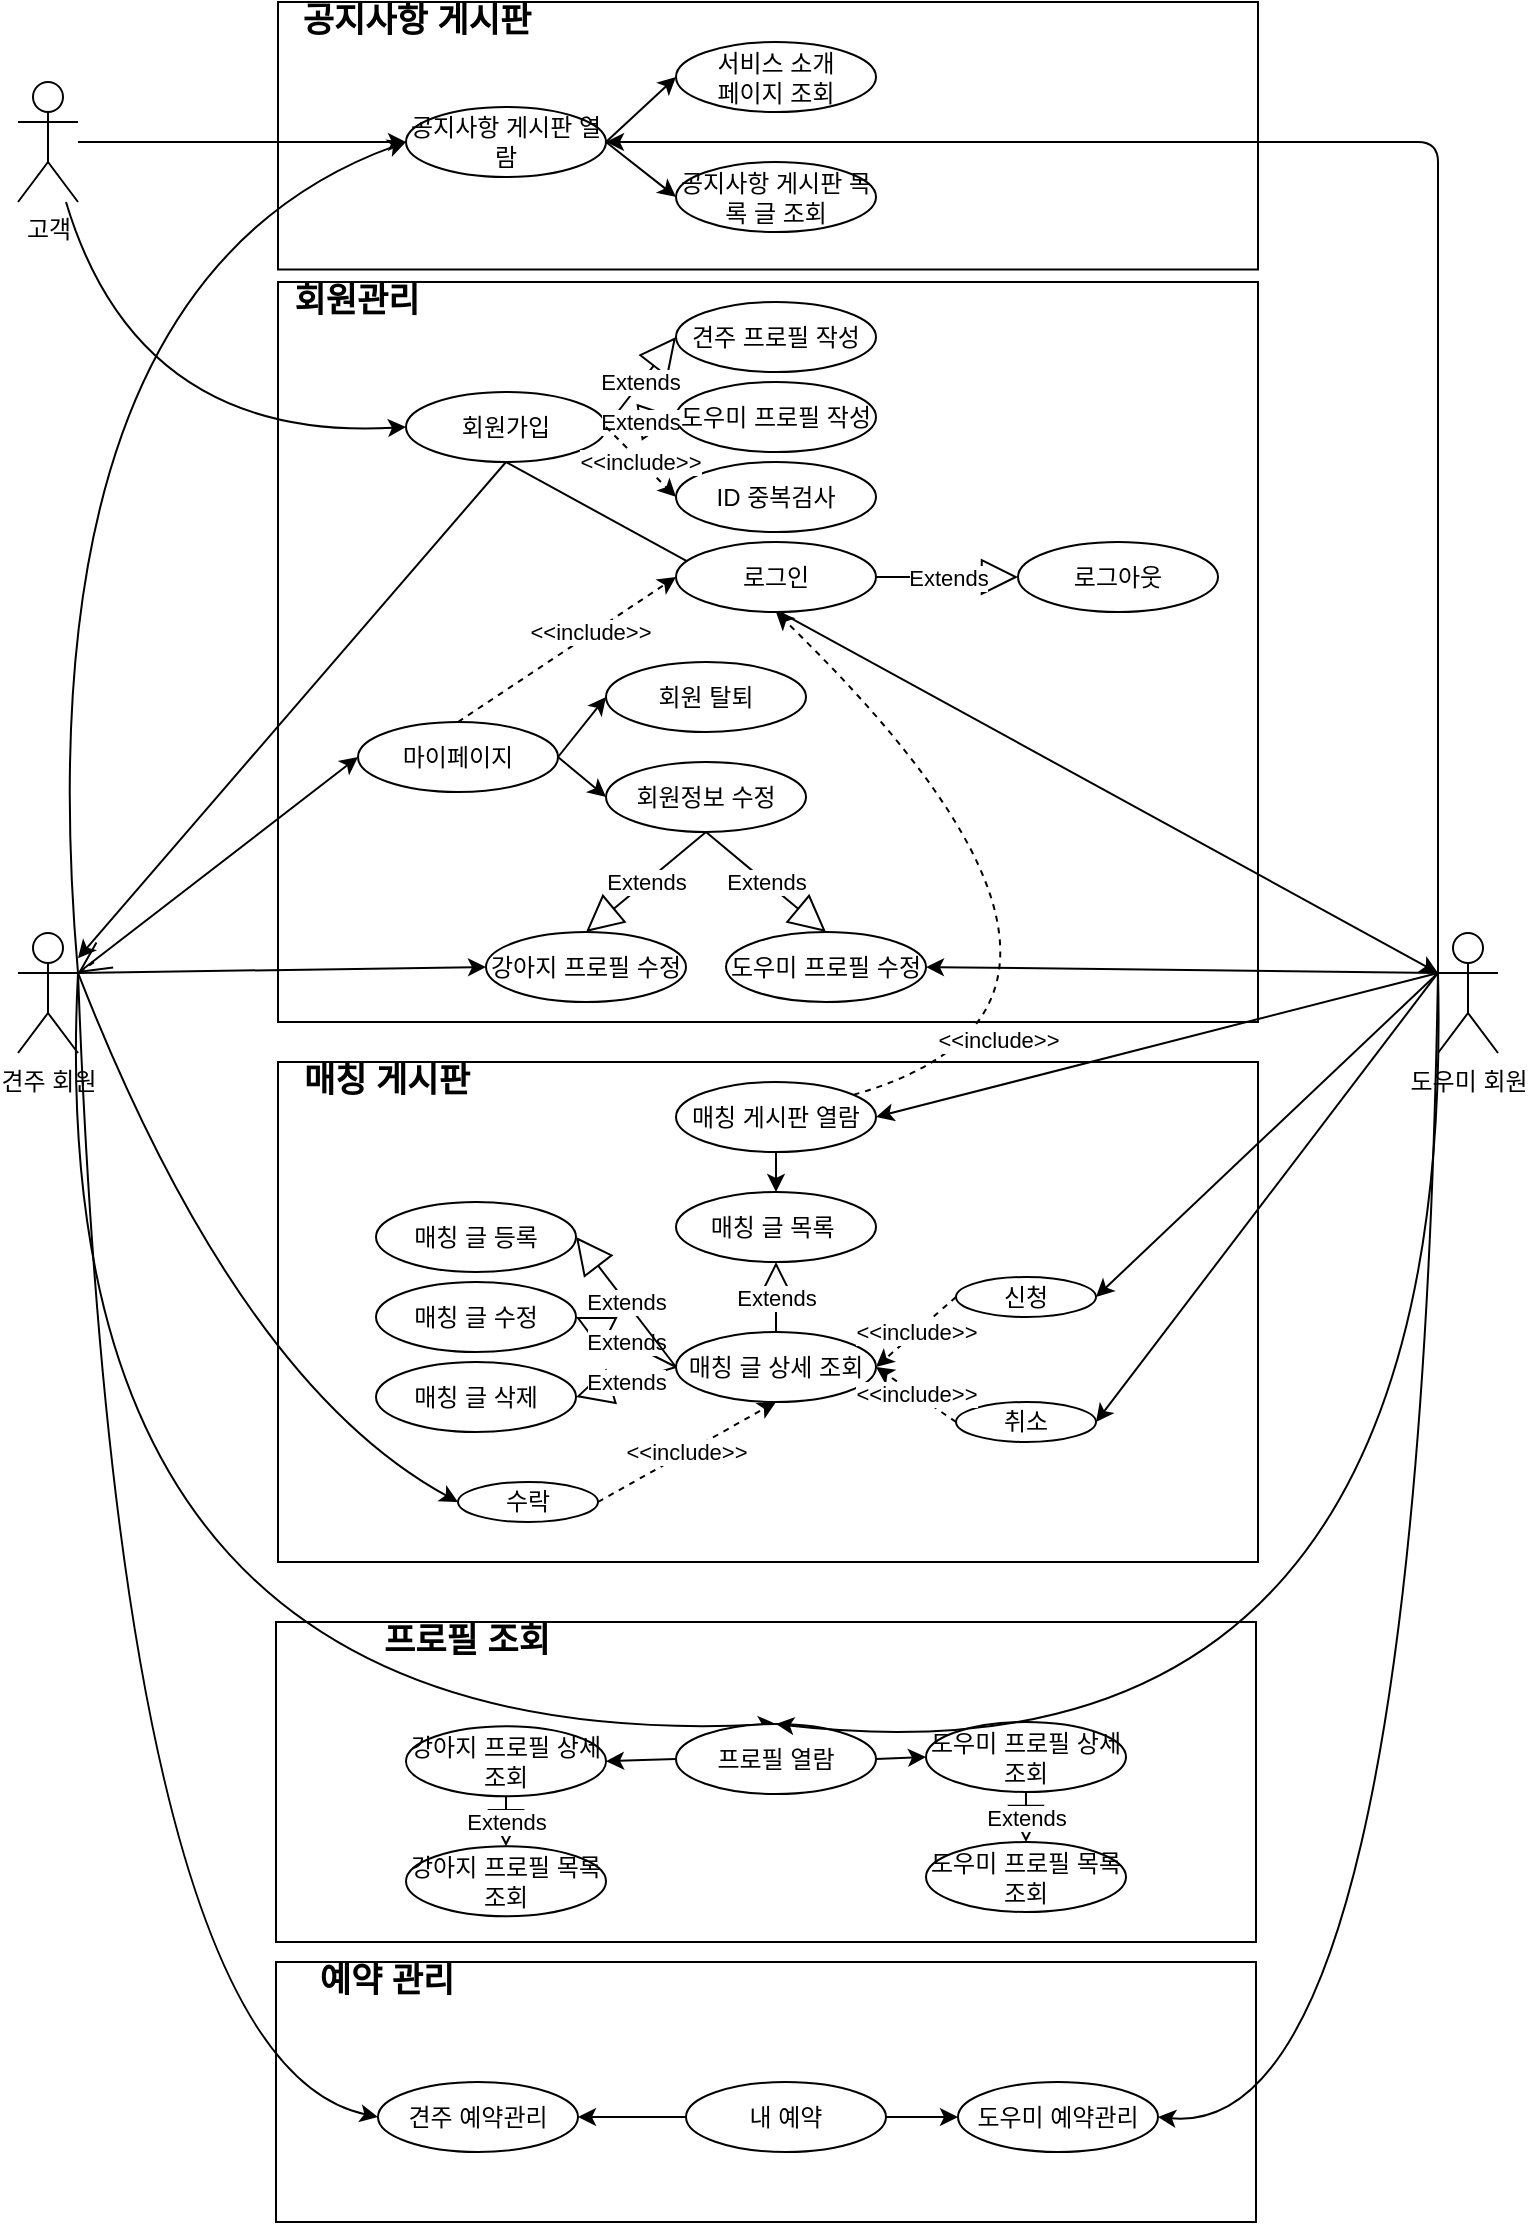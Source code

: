 <mxfile version="14.6.13" type="device"><diagram id="OuLX4SOJfvaHiNJj157y" name="페이지-1"><mxGraphModel dx="2031" dy="1174" grid="1" gridSize="10" guides="1" tooltips="1" connect="1" arrows="1" fold="1" page="1" pageScale="1" pageWidth="827" pageHeight="1169" math="0" shadow="0"><root><mxCell id="0"/><mxCell id="1" parent="0"/><mxCell id="MbDkIlNxkOGwS08rBzzc-32" value="" style="endArrow=classic;html=1;entryX=0.5;entryY=0;entryDx=0;entryDy=0;curved=1;exitX=1;exitY=0.333;exitDx=0;exitDy=0;exitPerimeter=0;" parent="1" source="tnlLlT5BDakMv6pSQvLT-45" target="MbDkIlNxkOGwS08rBzzc-31" edge="1"><mxGeometry width="50" height="50" relative="1" as="geometry"><mxPoint x="144" y="370" as="sourcePoint"/><mxPoint x="389" y="373.5" as="targetPoint"/><Array as="points"><mxPoint x="60" y="899"/></Array></mxGeometry></mxCell><mxCell id="tnlLlT5BDakMv6pSQvLT-51" value="" style="endArrow=classic;html=1;curved=1;startArrow=none;entryX=0;entryY=0.333;entryDx=0;entryDy=0;entryPerimeter=0;exitX=0.5;exitY=1;exitDx=0;exitDy=0;" parent="1" source="tnlLlT5BDakMv6pSQvLT-2" target="tnlLlT5BDakMv6pSQvLT-47" edge="1"><mxGeometry width="50" height="50" relative="1" as="geometry"><mxPoint x="290" y="251" as="sourcePoint"/><mxPoint x="704" y="340" as="targetPoint"/></mxGeometry></mxCell><mxCell id="MbDkIlNxkOGwS08rBzzc-24" value="" style="endArrow=classic;html=1;entryX=1;entryY=0.5;entryDx=0;entryDy=0;curved=1;exitX=0;exitY=0.333;exitDx=0;exitDy=0;exitPerimeter=0;" parent="1" source="tnlLlT5BDakMv6pSQvLT-47" target="tnlLlT5BDakMv6pSQvLT-4" edge="1"><mxGeometry width="50" height="50" relative="1" as="geometry"><mxPoint x="704" y="340" as="sourcePoint"/><mxPoint x="599.0" y="465" as="targetPoint"/></mxGeometry></mxCell><mxCell id="MbDkIlNxkOGwS08rBzzc-39" value="" style="endArrow=classic;html=1;entryX=1;entryY=0.5;entryDx=0;entryDy=0;curved=1;exitX=0;exitY=0.333;exitDx=0;exitDy=0;exitPerimeter=0;" parent="1" source="tnlLlT5BDakMv6pSQvLT-47" target="tnlLlT5BDakMv6pSQvLT-128" edge="1"><mxGeometry width="50" height="50" relative="1" as="geometry"><mxPoint x="714" y="376" as="sourcePoint"/><mxPoint x="599" y="485.5" as="targetPoint"/></mxGeometry></mxCell><mxCell id="tnlLlT5BDakMv6pSQvLT-1" value="고객" style="shape=umlActor;verticalLabelPosition=bottom;verticalAlign=top;html=1;outlineConnect=0;" parent="1" vertex="1"><mxGeometry x="50" y="60" width="30" height="60" as="geometry"/></mxCell><mxCell id="tnlLlT5BDakMv6pSQvLT-2" value="회원가입" style="ellipse;whiteSpace=wrap;html=1;" parent="1" vertex="1"><mxGeometry x="244" y="215" width="100" height="35" as="geometry"/></mxCell><mxCell id="tnlLlT5BDakMv6pSQvLT-4" value="매칭 게시판 열람" style="ellipse;whiteSpace=wrap;html=1;" parent="1" vertex="1"><mxGeometry x="379" y="560" width="100" height="35" as="geometry"/></mxCell><mxCell id="tnlLlT5BDakMv6pSQvLT-6" value="공지사항 게시판 열람" style="ellipse;whiteSpace=wrap;html=1;" parent="1" vertex="1"><mxGeometry x="244" y="72.5" width="100" height="35" as="geometry"/></mxCell><mxCell id="tnlLlT5BDakMv6pSQvLT-12" value="" style="endArrow=classic;html=1;entryX=0;entryY=0.5;entryDx=0;entryDy=0;curved=1;" parent="1" source="tnlLlT5BDakMv6pSQvLT-1" target="tnlLlT5BDakMv6pSQvLT-2" edge="1"><mxGeometry width="50" height="50" relative="1" as="geometry"><mxPoint x="634" y="420" as="sourcePoint"/><mxPoint x="684" y="370" as="targetPoint"/><Array as="points"><mxPoint x="110" y="240"/></Array></mxGeometry></mxCell><mxCell id="tnlLlT5BDakMv6pSQvLT-14" value="" style="endArrow=classic;html=1;entryX=0;entryY=0.5;entryDx=0;entryDy=0;curved=1;" parent="1" source="tnlLlT5BDakMv6pSQvLT-1" target="tnlLlT5BDakMv6pSQvLT-6" edge="1"><mxGeometry width="50" height="50" relative="1" as="geometry"><mxPoint x="144" y="260" as="sourcePoint"/><mxPoint x="214" y="250" as="targetPoint"/></mxGeometry></mxCell><mxCell id="tnlLlT5BDakMv6pSQvLT-22" value="서비스 소개&lt;br&gt;페이지 조회" style="ellipse;whiteSpace=wrap;html=1;" parent="1" vertex="1"><mxGeometry x="379" y="40" width="100" height="35" as="geometry"/></mxCell><mxCell id="tnlLlT5BDakMv6pSQvLT-23" value="공지사항 게시판 목록 글 조회" style="ellipse;whiteSpace=wrap;html=1;" parent="1" vertex="1"><mxGeometry x="379" y="100" width="100" height="35" as="geometry"/></mxCell><mxCell id="tnlLlT5BDakMv6pSQvLT-24" value="" style="endArrow=classic;html=1;entryX=0;entryY=0.5;entryDx=0;entryDy=0;exitX=1;exitY=0.5;exitDx=0;exitDy=0;curved=1;" parent="1" source="tnlLlT5BDakMv6pSQvLT-6" target="tnlLlT5BDakMv6pSQvLT-22" edge="1"><mxGeometry width="50" height="50" relative="1" as="geometry"><mxPoint x="304" y="430" as="sourcePoint"/><mxPoint x="354" y="380" as="targetPoint"/></mxGeometry></mxCell><mxCell id="tnlLlT5BDakMv6pSQvLT-25" value="" style="endArrow=classic;html=1;exitX=1;exitY=0.5;exitDx=0;exitDy=0;entryX=0;entryY=0.5;entryDx=0;entryDy=0;curved=1;" parent="1" source="tnlLlT5BDakMv6pSQvLT-6" target="tnlLlT5BDakMv6pSQvLT-23" edge="1"><mxGeometry width="50" height="50" relative="1" as="geometry"><mxPoint x="314" y="417.5" as="sourcePoint"/><mxPoint x="354" y="450" as="targetPoint"/></mxGeometry></mxCell><mxCell id="tnlLlT5BDakMv6pSQvLT-29" value="매칭 글 목록&amp;nbsp;" style="ellipse;whiteSpace=wrap;html=1;" parent="1" vertex="1"><mxGeometry x="379" y="615" width="100" height="35" as="geometry"/></mxCell><mxCell id="tnlLlT5BDakMv6pSQvLT-31" value="" style="endArrow=classic;html=1;exitX=0.5;exitY=1;exitDx=0;exitDy=0;curved=1;" parent="1" source="tnlLlT5BDakMv6pSQvLT-4" target="tnlLlT5BDakMv6pSQvLT-29" edge="1"><mxGeometry width="50" height="50" relative="1" as="geometry"><mxPoint x="304" y="355" as="sourcePoint"/><mxPoint x="354" y="397" as="targetPoint"/></mxGeometry></mxCell><mxCell id="tnlLlT5BDakMv6pSQvLT-37" value="매칭 글 상세 조회" style="ellipse;whiteSpace=wrap;html=1;" parent="1" vertex="1"><mxGeometry x="379" y="685" width="100" height="35" as="geometry"/></mxCell><mxCell id="tnlLlT5BDakMv6pSQvLT-41" value="견주 프로필 작성" style="ellipse;whiteSpace=wrap;html=1;" parent="1" vertex="1"><mxGeometry x="379" y="170" width="100" height="35" as="geometry"/></mxCell><mxCell id="tnlLlT5BDakMv6pSQvLT-42" value="도우미 프로필 작성" style="ellipse;whiteSpace=wrap;html=1;" parent="1" vertex="1"><mxGeometry x="379" y="210" width="100" height="35" as="geometry"/></mxCell><mxCell id="tnlLlT5BDakMv6pSQvLT-43" value="Extends" style="endArrow=block;endSize=16;endFill=0;html=1;entryX=0;entryY=0.5;entryDx=0;entryDy=0;curved=1;exitX=1;exitY=0.5;exitDx=0;exitDy=0;" parent="1" source="tnlLlT5BDakMv6pSQvLT-2" target="tnlLlT5BDakMv6pSQvLT-41" edge="1"><mxGeometry width="160" relative="1" as="geometry"><mxPoint x="324" y="170" as="sourcePoint"/><mxPoint x="449" y="435" as="targetPoint"/></mxGeometry></mxCell><mxCell id="tnlLlT5BDakMv6pSQvLT-44" value="Extends" style="endArrow=block;endSize=16;endFill=0;html=1;curved=1;entryX=0;entryY=0.5;entryDx=0;entryDy=0;exitX=1;exitY=0.5;exitDx=0;exitDy=0;" parent="1" source="tnlLlT5BDakMv6pSQvLT-2" target="tnlLlT5BDakMv6pSQvLT-42" edge="1"><mxGeometry width="160" relative="1" as="geometry"><mxPoint x="324" y="198" as="sourcePoint"/><mxPoint x="294" y="330" as="targetPoint"/></mxGeometry></mxCell><mxCell id="tnlLlT5BDakMv6pSQvLT-45" value="견주 회원" style="shape=umlActor;verticalLabelPosition=bottom;verticalAlign=top;html=1;outlineConnect=0;" parent="1" vertex="1"><mxGeometry x="50" y="485.5" width="30" height="60" as="geometry"/></mxCell><mxCell id="tnlLlT5BDakMv6pSQvLT-47" value="도우미 회원" style="shape=umlActor;verticalLabelPosition=bottom;verticalAlign=top;html=1;outlineConnect=0;" parent="1" vertex="1"><mxGeometry x="760" y="485.5" width="30" height="60" as="geometry"/></mxCell><mxCell id="tnlLlT5BDakMv6pSQvLT-50" value="" style="endArrow=classic;html=1;exitX=0.5;exitY=1;exitDx=0;exitDy=0;curved=1;" parent="1" source="tnlLlT5BDakMv6pSQvLT-2" target="tnlLlT5BDakMv6pSQvLT-45" edge="1"><mxGeometry width="50" height="50" relative="1" as="geometry"><mxPoint x="434" y="310" as="sourcePoint"/><mxPoint x="404" y="520" as="targetPoint"/></mxGeometry></mxCell><mxCell id="tnlLlT5BDakMv6pSQvLT-54" value="" style="endArrow=classic;html=1;exitX=1;exitY=0.333;exitDx=0;exitDy=0;exitPerimeter=0;curved=1;entryX=0;entryY=0.5;entryDx=0;entryDy=0;" parent="1" source="tnlLlT5BDakMv6pSQvLT-45" target="tnlLlT5BDakMv6pSQvLT-120" edge="1"><mxGeometry width="50" height="50" relative="1" as="geometry"><mxPoint x="444" y="530" as="sourcePoint"/><mxPoint x="270" y="420" as="targetPoint"/></mxGeometry></mxCell><mxCell id="tnlLlT5BDakMv6pSQvLT-65" value="매칭 글 등록" style="ellipse;whiteSpace=wrap;html=1;" parent="1" vertex="1"><mxGeometry x="229" y="620" width="100" height="35" as="geometry"/></mxCell><mxCell id="tnlLlT5BDakMv6pSQvLT-113" style="edgeStyle=orthogonalEdgeStyle;rounded=0;orthogonalLoop=1;jettySize=auto;html=1;entryX=0;entryY=0.5;entryDx=0;entryDy=0;endArrow=open;endFill=0;exitX=0;exitY=0.5;exitDx=0;exitDy=0;curved=1;" parent="1" edge="1"><mxGeometry relative="1" as="geometry"><Array as="points"><mxPoint x="453" y="757"/></Array><mxPoint x="485" y="757.5" as="sourcePoint"/></mxGeometry></mxCell><mxCell id="tnlLlT5BDakMv6pSQvLT-117" style="edgeStyle=orthogonalEdgeStyle;rounded=0;orthogonalLoop=1;jettySize=auto;html=1;exitX=0;exitY=0.5;exitDx=0;exitDy=0;entryX=0;entryY=0.5;entryDx=0;entryDy=0;endArrow=open;endFill=0;curved=1;" parent="1" edge="1"><mxGeometry relative="1" as="geometry"><Array as="points"><mxPoint x="470" y="908"/><mxPoint x="440" y="908"/><mxPoint x="440" y="707"/></Array><mxPoint x="453" y="907.5" as="sourcePoint"/></mxGeometry></mxCell><mxCell id="tnlLlT5BDakMv6pSQvLT-86" value="신청" style="ellipse;whiteSpace=wrap;html=1;" parent="1" vertex="1"><mxGeometry x="519" y="657.5" width="70" height="20" as="geometry"/></mxCell><mxCell id="tnlLlT5BDakMv6pSQvLT-87" value="취소" style="ellipse;whiteSpace=wrap;html=1;" parent="1" vertex="1"><mxGeometry x="519" y="720" width="70" height="20" as="geometry"/></mxCell><mxCell id="tnlLlT5BDakMv6pSQvLT-88" value="" style="endArrow=classic;html=1;entryX=1;entryY=0.5;entryDx=0;entryDy=0;exitX=0;exitY=0.333;exitDx=0;exitDy=0;curved=1;exitPerimeter=0;" parent="1" source="tnlLlT5BDakMv6pSQvLT-47" target="tnlLlT5BDakMv6pSQvLT-86" edge="1"><mxGeometry width="50" height="50" relative="1" as="geometry"><mxPoint x="244.0" y="737.5" as="sourcePoint"/><mxPoint x="434" y="770" as="targetPoint"/></mxGeometry></mxCell><mxCell id="tnlLlT5BDakMv6pSQvLT-89" value="" style="endArrow=classic;html=1;entryX=1;entryY=0.5;entryDx=0;entryDy=0;curved=1;exitX=0;exitY=0.333;exitDx=0;exitDy=0;exitPerimeter=0;" parent="1" source="tnlLlT5BDakMv6pSQvLT-47" target="tnlLlT5BDakMv6pSQvLT-87" edge="1"><mxGeometry width="50" height="50" relative="1" as="geometry"><mxPoint x="704" y="340" as="sourcePoint"/><mxPoint x="434" y="770" as="targetPoint"/></mxGeometry></mxCell><mxCell id="tnlLlT5BDakMv6pSQvLT-94" value="강아지 프로필 상세 조회" style="ellipse;whiteSpace=wrap;html=1;" parent="1" vertex="1"><mxGeometry x="244" y="882.12" width="100" height="35" as="geometry"/></mxCell><mxCell id="tnlLlT5BDakMv6pSQvLT-95" value="강아지 프로필 목록 조회" style="ellipse;whiteSpace=wrap;html=1;" parent="1" vertex="1"><mxGeometry x="244" y="942.12" width="100" height="35" as="geometry"/></mxCell><mxCell id="tnlLlT5BDakMv6pSQvLT-120" value="마이페이지" style="ellipse;whiteSpace=wrap;html=1;" parent="1" vertex="1"><mxGeometry x="220" y="380" width="100" height="35" as="geometry"/></mxCell><mxCell id="tnlLlT5BDakMv6pSQvLT-122" value="내 예약" style="ellipse;whiteSpace=wrap;html=1;" parent="1" vertex="1"><mxGeometry x="384" y="1060" width="100" height="35" as="geometry"/></mxCell><mxCell id="tnlLlT5BDakMv6pSQvLT-124" value="&amp;lt;&amp;lt;include&amp;gt;&amp;gt;" style="endArrow=classic;html=1;curved=1;exitX=0;exitY=0.5;exitDx=0;exitDy=0;entryX=1;entryY=0.5;entryDx=0;entryDy=0;dashed=1;" parent="1" source="tnlLlT5BDakMv6pSQvLT-86" target="tnlLlT5BDakMv6pSQvLT-37" edge="1"><mxGeometry width="50" height="50" relative="1" as="geometry"><mxPoint x="824" y="687" as="sourcePoint"/><mxPoint x="484" y="567" as="targetPoint"/></mxGeometry></mxCell><mxCell id="tnlLlT5BDakMv6pSQvLT-125" value="회원정보 수정" style="ellipse;whiteSpace=wrap;html=1;" parent="1" vertex="1"><mxGeometry x="344" y="400" width="100" height="35" as="geometry"/></mxCell><mxCell id="tnlLlT5BDakMv6pSQvLT-126" value="회원 탈퇴" style="ellipse;whiteSpace=wrap;html=1;" parent="1" vertex="1"><mxGeometry x="344" y="350" width="100" height="35" as="geometry"/></mxCell><mxCell id="tnlLlT5BDakMv6pSQvLT-127" value="강아지 프로필 수정" style="ellipse;whiteSpace=wrap;html=1;" parent="1" vertex="1"><mxGeometry x="284" y="485.0" width="100" height="35" as="geometry"/></mxCell><mxCell id="tnlLlT5BDakMv6pSQvLT-128" value="도우미 프로필 수정" style="ellipse;whiteSpace=wrap;html=1;" parent="1" vertex="1"><mxGeometry x="404" y="485.0" width="100" height="35" as="geometry"/></mxCell><mxCell id="tnlLlT5BDakMv6pSQvLT-129" value="" style="endArrow=classic;html=1;entryX=0;entryY=0.5;entryDx=0;entryDy=0;exitX=1;exitY=0.5;exitDx=0;exitDy=0;curved=1;" parent="1" source="tnlLlT5BDakMv6pSQvLT-120" target="tnlLlT5BDakMv6pSQvLT-125" edge="1"><mxGeometry width="50" height="50" relative="1" as="geometry"><mxPoint x="694" y="592.62" as="sourcePoint"/><mxPoint x="744" y="542.62" as="targetPoint"/></mxGeometry></mxCell><mxCell id="tnlLlT5BDakMv6pSQvLT-130" value="" style="endArrow=classic;html=1;entryX=0;entryY=0.5;entryDx=0;entryDy=0;exitX=1;exitY=0.5;exitDx=0;exitDy=0;curved=1;" parent="1" source="tnlLlT5BDakMv6pSQvLT-120" target="tnlLlT5BDakMv6pSQvLT-126" edge="1"><mxGeometry width="50" height="50" relative="1" as="geometry"><mxPoint x="694" y="592.62" as="sourcePoint"/><mxPoint x="744" y="542.62" as="targetPoint"/></mxGeometry></mxCell><mxCell id="tnlLlT5BDakMv6pSQvLT-131" value="Extends" style="endArrow=block;endSize=16;endFill=0;html=1;exitX=0.5;exitY=1;exitDx=0;exitDy=0;curved=1;entryX=0.5;entryY=0;entryDx=0;entryDy=0;" parent="1" source="tnlLlT5BDakMv6pSQvLT-125" target="tnlLlT5BDakMv6pSQvLT-127" edge="1"><mxGeometry width="160" relative="1" as="geometry"><mxPoint x="634" y="572.62" as="sourcePoint"/><mxPoint x="300" y="790" as="targetPoint"/></mxGeometry></mxCell><mxCell id="tnlLlT5BDakMv6pSQvLT-132" value="Extends" style="endArrow=block;endSize=16;endFill=0;html=1;curved=1;exitX=0.5;exitY=1;exitDx=0;exitDy=0;entryX=0.5;entryY=0;entryDx=0;entryDy=0;" parent="1" source="tnlLlT5BDakMv6pSQvLT-125" target="tnlLlT5BDakMv6pSQvLT-128" edge="1"><mxGeometry width="160" relative="1" as="geometry"><mxPoint x="414" y="763" as="sourcePoint"/><mxPoint x="340" y="800" as="targetPoint"/></mxGeometry></mxCell><mxCell id="tnlLlT5BDakMv6pSQvLT-133" value="견주 예약관리" style="ellipse;whiteSpace=wrap;html=1;" parent="1" vertex="1"><mxGeometry x="230" y="1060" width="100" height="35" as="geometry"/></mxCell><mxCell id="tnlLlT5BDakMv6pSQvLT-136" value="" style="endArrow=classic;html=1;entryX=1;entryY=0.5;entryDx=0;entryDy=0;exitX=0;exitY=0.5;exitDx=0;exitDy=0;curved=1;" parent="1" source="tnlLlT5BDakMv6pSQvLT-122" target="tnlLlT5BDakMv6pSQvLT-133" edge="1"><mxGeometry width="50" height="50" relative="1" as="geometry"><mxPoint x="374" y="1184.37" as="sourcePoint"/><mxPoint x="424" y="1134.37" as="targetPoint"/></mxGeometry></mxCell><mxCell id="tnlLlT5BDakMv6pSQvLT-154" value="Extends" style="endArrow=block;endSize=16;endFill=0;html=1;curved=1;exitX=0;exitY=0.5;exitDx=0;exitDy=0;entryX=1;entryY=0.5;entryDx=0;entryDy=0;" parent="1" source="tnlLlT5BDakMv6pSQvLT-37" target="MbDkIlNxkOGwS08rBzzc-10" edge="1"><mxGeometry width="160" relative="1" as="geometry"><mxPoint x="307.69" y="647.002" as="sourcePoint"/><mxPoint x="374" y="567" as="targetPoint"/></mxGeometry></mxCell><mxCell id="OKRWkQyIEnNRkf_b2-ol-4" value="도우미 예약관리" style="ellipse;whiteSpace=wrap;html=1;" parent="1" vertex="1"><mxGeometry x="520" y="1060" width="100" height="35" as="geometry"/></mxCell><mxCell id="OKRWkQyIEnNRkf_b2-ol-6" value="" style="endArrow=classic;html=1;exitX=1;exitY=0.5;exitDx=0;exitDy=0;curved=1;entryX=0;entryY=0.5;entryDx=0;entryDy=0;" parent="1" source="tnlLlT5BDakMv6pSQvLT-122" target="OKRWkQyIEnNRkf_b2-ol-4" edge="1"><mxGeometry width="50" height="50" relative="1" as="geometry"><mxPoint x="444" y="925.0" as="sourcePoint"/><mxPoint x="634" y="994.37" as="targetPoint"/></mxGeometry></mxCell><mxCell id="OKRWkQyIEnNRkf_b2-ol-7" value="수락" style="ellipse;whiteSpace=wrap;html=1;" parent="1" vertex="1"><mxGeometry x="270" y="760" width="70" height="20" as="geometry"/></mxCell><mxCell id="OKRWkQyIEnNRkf_b2-ol-8" value="" style="endArrow=classic;html=1;entryX=0;entryY=0.5;entryDx=0;entryDy=0;curved=1;exitX=1;exitY=0.333;exitDx=0;exitDy=0;exitPerimeter=0;" parent="1" source="tnlLlT5BDakMv6pSQvLT-45" target="OKRWkQyIEnNRkf_b2-ol-7" edge="1"><mxGeometry width="50" height="50" relative="1" as="geometry"><mxPoint x="174" y="540" as="sourcePoint"/><mxPoint x="444" y="800" as="targetPoint"/><Array as="points"><mxPoint x="160" y="710"/></Array></mxGeometry></mxCell><mxCell id="tnlLlT5BDakMv6pSQvLT-8" value="ID 중복검사" style="ellipse;whiteSpace=wrap;html=1;" parent="1" vertex="1"><mxGeometry x="379" y="250" width="100" height="35" as="geometry"/></mxCell><mxCell id="MbDkIlNxkOGwS08rBzzc-6" value="" style="endArrow=classic;html=1;entryX=0;entryY=0.5;entryDx=0;entryDy=0;curved=1;exitX=1;exitY=0.333;exitDx=0;exitDy=0;exitPerimeter=0;" parent="1" source="tnlLlT5BDakMv6pSQvLT-45" target="tnlLlT5BDakMv6pSQvLT-6" edge="1"><mxGeometry width="50" height="50" relative="1" as="geometry"><mxPoint x="144" y="330" as="sourcePoint"/><mxPoint x="254.0" y="353.5" as="targetPoint"/><Array as="points"><mxPoint x="50" y="160"/></Array></mxGeometry></mxCell><mxCell id="MbDkIlNxkOGwS08rBzzc-10" value="매칭 글 수정" style="ellipse;whiteSpace=wrap;html=1;" parent="1" vertex="1"><mxGeometry x="229" y="660" width="100" height="35" as="geometry"/></mxCell><mxCell id="MbDkIlNxkOGwS08rBzzc-11" value="매칭 글 삭제" style="ellipse;whiteSpace=wrap;html=1;" parent="1" vertex="1"><mxGeometry x="229" y="700" width="100" height="35" as="geometry"/></mxCell><mxCell id="MbDkIlNxkOGwS08rBzzc-12" value="Extends" style="endArrow=block;endSize=16;endFill=0;html=1;curved=1;exitX=0;exitY=0.5;exitDx=0;exitDy=0;entryX=1;entryY=0.5;entryDx=0;entryDy=0;" parent="1" source="tnlLlT5BDakMv6pSQvLT-37" target="MbDkIlNxkOGwS08rBzzc-11" edge="1"><mxGeometry width="160" relative="1" as="geometry"><mxPoint x="384.0" y="619.5" as="sourcePoint"/><mxPoint x="414" y="572" as="targetPoint"/></mxGeometry></mxCell><mxCell id="MbDkIlNxkOGwS08rBzzc-17" value="&amp;lt;&amp;lt;include&amp;gt;&amp;gt;" style="endArrow=classic;html=1;curved=1;exitX=0;exitY=0.5;exitDx=0;exitDy=0;entryX=1;entryY=0.5;entryDx=0;entryDy=0;dashed=1;" parent="1" source="tnlLlT5BDakMv6pSQvLT-87" target="tnlLlT5BDakMv6pSQvLT-37" edge="1"><mxGeometry width="50" height="50" relative="1" as="geometry"><mxPoint x="529.0" y="502" as="sourcePoint"/><mxPoint x="489.0" y="524.5" as="targetPoint"/></mxGeometry></mxCell><mxCell id="MbDkIlNxkOGwS08rBzzc-18" value="&amp;lt;&amp;lt;include&amp;gt;&amp;gt;" style="endArrow=classic;html=1;curved=1;exitX=1;exitY=0.5;exitDx=0;exitDy=0;entryX=0.5;entryY=1;entryDx=0;entryDy=0;dashed=1;" parent="1" source="OKRWkQyIEnNRkf_b2-ol-7" target="tnlLlT5BDakMv6pSQvLT-37" edge="1"><mxGeometry width="50" height="50" relative="1" as="geometry"><mxPoint x="529" y="549.5" as="sourcePoint"/><mxPoint x="489" y="524.5" as="targetPoint"/></mxGeometry></mxCell><mxCell id="MbDkIlNxkOGwS08rBzzc-20" value="&amp;lt;&amp;lt;include&amp;gt;&amp;gt;" style="endArrow=classic;html=1;curved=1;exitX=1;exitY=0.5;exitDx=0;exitDy=0;entryX=0;entryY=0.5;entryDx=0;entryDy=0;dashed=1;" parent="1" source="tnlLlT5BDakMv6pSQvLT-2" target="tnlLlT5BDakMv6pSQvLT-8" edge="1"><mxGeometry width="50" height="50" relative="1" as="geometry"><mxPoint x="274" y="310" as="sourcePoint"/><mxPoint x="374" y="210" as="targetPoint"/></mxGeometry></mxCell><mxCell id="MbDkIlNxkOGwS08rBzzc-21" value="로그인" style="ellipse;whiteSpace=wrap;html=1;" parent="1" vertex="1"><mxGeometry x="379" y="290" width="100" height="35" as="geometry"/></mxCell><mxCell id="MbDkIlNxkOGwS08rBzzc-22" value="&amp;lt;&amp;lt;include&amp;gt;&amp;gt;" style="endArrow=classic;html=1;curved=1;entryX=0.5;entryY=1;entryDx=0;entryDy=0;dashed=1;" parent="1" source="tnlLlT5BDakMv6pSQvLT-4" target="MbDkIlNxkOGwS08rBzzc-21" edge="1"><mxGeometry x="-0.658" y="6" width="50" height="50" relative="1" as="geometry"><mxPoint x="354.0" y="273.5" as="sourcePoint"/><mxPoint x="389.0" y="278.5" as="targetPoint"/><Array as="points"><mxPoint x="630" y="520"/></Array><mxPoint as="offset"/></mxGeometry></mxCell><mxCell id="MbDkIlNxkOGwS08rBzzc-25" value="Extends" style="endArrow=block;endSize=16;endFill=0;html=1;curved=1;exitX=0.5;exitY=1;exitDx=0;exitDy=0;" parent="1" source="tnlLlT5BDakMv6pSQvLT-94" target="tnlLlT5BDakMv6pSQvLT-95" edge="1"><mxGeometry width="160" relative="1" as="geometry"><mxPoint x="394.0" y="661.55" as="sourcePoint"/><mxPoint x="359.0" y="711.55" as="targetPoint"/></mxGeometry></mxCell><mxCell id="MbDkIlNxkOGwS08rBzzc-26" value="도우미 프로필 상세 조회" style="ellipse;whiteSpace=wrap;html=1;" parent="1" vertex="1"><mxGeometry x="504" y="880" width="100" height="35" as="geometry"/></mxCell><mxCell id="MbDkIlNxkOGwS08rBzzc-27" value="도우미 프로필 목록 조회" style="ellipse;whiteSpace=wrap;html=1;" parent="1" vertex="1"><mxGeometry x="504" y="940" width="100" height="35" as="geometry"/></mxCell><mxCell id="MbDkIlNxkOGwS08rBzzc-28" value="Extends" style="endArrow=block;endSize=16;endFill=0;html=1;curved=1;exitX=0.5;exitY=1;exitDx=0;exitDy=0;" parent="1" source="MbDkIlNxkOGwS08rBzzc-26" target="MbDkIlNxkOGwS08rBzzc-27" edge="1"><mxGeometry width="160" relative="1" as="geometry"><mxPoint x="654.0" y="660.43" as="sourcePoint"/><mxPoint x="619.0" y="710.43" as="targetPoint"/></mxGeometry></mxCell><mxCell id="MbDkIlNxkOGwS08rBzzc-30" value="Extends" style="endArrow=block;endSize=16;endFill=0;html=1;curved=1;entryX=0.5;entryY=1;entryDx=0;entryDy=0;" parent="1" source="tnlLlT5BDakMv6pSQvLT-37" target="tnlLlT5BDakMv6pSQvLT-29" edge="1"><mxGeometry width="160" relative="1" as="geometry"><mxPoint x="404" y="450" as="sourcePoint"/><mxPoint x="354.0" y="437.5" as="targetPoint"/></mxGeometry></mxCell><mxCell id="MbDkIlNxkOGwS08rBzzc-31" value="프로필 열람" style="ellipse;whiteSpace=wrap;html=1;" parent="1" vertex="1"><mxGeometry x="379" y="881" width="100" height="35" as="geometry"/></mxCell><mxCell id="MbDkIlNxkOGwS08rBzzc-33" style="edgeStyle=none;curved=1;rounded=0;sketch=0;orthogonalLoop=1;jettySize=auto;html=1;entryX=1;entryY=0.333;entryDx=0;entryDy=0;entryPerimeter=0;dashed=1;fontFamily=Architects Daughter;fontSource=https%3A%2F%2Ffonts.googleapis.com%2Fcss%3Ffamily%3DArchitects%2BDaughter;fontSize=20;endArrow=open;startSize=14;endSize=14;sourcePerimeterSpacing=8;targetPerimeterSpacing=8;" parent="1" source="tnlLlT5BDakMv6pSQvLT-45" target="tnlLlT5BDakMv6pSQvLT-45" edge="1"><mxGeometry relative="1" as="geometry"/></mxCell><mxCell id="MbDkIlNxkOGwS08rBzzc-34" value="" style="endArrow=classic;html=1;entryX=0.5;entryY=0;entryDx=0;entryDy=0;curved=1;" parent="1" target="MbDkIlNxkOGwS08rBzzc-31" edge="1"><mxGeometry width="50" height="50" relative="1" as="geometry"><mxPoint x="760" y="506" as="sourcePoint"/><mxPoint x="599" y="485.5" as="targetPoint"/><Array as="points"><mxPoint x="770" y="920"/></Array></mxGeometry></mxCell><mxCell id="MbDkIlNxkOGwS08rBzzc-36" value="" style="endArrow=classic;html=1;curved=1;exitX=0;exitY=0.5;exitDx=0;exitDy=0;entryX=1;entryY=0.5;entryDx=0;entryDy=0;" parent="1" source="MbDkIlNxkOGwS08rBzzc-31" edge="1" target="tnlLlT5BDakMv6pSQvLT-94"><mxGeometry width="50" height="50" relative="1" as="geometry"><mxPoint x="154" y="376" as="sourcePoint"/><mxPoint x="344" y="598" as="targetPoint"/></mxGeometry></mxCell><mxCell id="MbDkIlNxkOGwS08rBzzc-37" value="" style="endArrow=classic;html=1;curved=1;exitX=1;exitY=0.5;exitDx=0;exitDy=0;entryX=0;entryY=0.5;entryDx=0;entryDy=0;" parent="1" source="MbDkIlNxkOGwS08rBzzc-31" target="MbDkIlNxkOGwS08rBzzc-26" edge="1"><mxGeometry width="50" height="50" relative="1" as="geometry"><mxPoint x="389.0" y="607.5" as="sourcePoint"/><mxPoint x="354" y="608" as="targetPoint"/></mxGeometry></mxCell><mxCell id="MbDkIlNxkOGwS08rBzzc-40" value="" style="endArrow=classic;html=1;curved=1;exitX=1;exitY=0.333;exitDx=0;exitDy=0;exitPerimeter=0;entryX=0;entryY=0.5;entryDx=0;entryDy=0;" parent="1" source="tnlLlT5BDakMv6pSQvLT-45" target="tnlLlT5BDakMv6pSQvLT-127" edge="1"><mxGeometry width="50" height="50" relative="1" as="geometry"><mxPoint x="714" y="376" as="sourcePoint"/><mxPoint x="197" y="818" as="targetPoint"/></mxGeometry></mxCell><mxCell id="MbDkIlNxkOGwS08rBzzc-41" value="" style="endArrow=classic;html=1;curved=1;exitX=1;exitY=0.333;exitDx=0;exitDy=0;exitPerimeter=0;entryX=0;entryY=0.5;entryDx=0;entryDy=0;" parent="1" source="tnlLlT5BDakMv6pSQvLT-45" target="tnlLlT5BDakMv6pSQvLT-133" edge="1"><mxGeometry width="50" height="50" relative="1" as="geometry"><mxPoint x="154" y="515.5" as="sourcePoint"/><mxPoint x="204.0" y="827.5" as="targetPoint"/><Array as="points"><mxPoint x="100" y="1050"/></Array></mxGeometry></mxCell><mxCell id="MbDkIlNxkOGwS08rBzzc-42" value="" style="endArrow=classic;html=1;curved=1;exitX=0;exitY=0.333;exitDx=0;exitDy=0;exitPerimeter=0;entryX=1;entryY=0.5;entryDx=0;entryDy=0;" parent="1" source="tnlLlT5BDakMv6pSQvLT-47" target="OKRWkQyIEnNRkf_b2-ol-4" edge="1"><mxGeometry width="50" height="50" relative="1" as="geometry"><mxPoint x="154" y="515.5" as="sourcePoint"/><mxPoint x="204" y="927.5" as="targetPoint"/><Array as="points"><mxPoint x="750" y="1090"/></Array></mxGeometry></mxCell><mxCell id="MbDkIlNxkOGwS08rBzzc-44" value="로그아웃" style="ellipse;whiteSpace=wrap;html=1;" parent="1" vertex="1"><mxGeometry x="550" y="290" width="100" height="35" as="geometry"/></mxCell><mxCell id="MbDkIlNxkOGwS08rBzzc-45" value="Extends" style="endArrow=block;endSize=16;endFill=0;html=1;curved=1;entryX=1;entryY=0.5;entryDx=0;entryDy=0;exitX=0;exitY=0.5;exitDx=0;exitDy=0;" parent="1" edge="1" target="tnlLlT5BDakMv6pSQvLT-65" source="tnlLlT5BDakMv6pSQvLT-37"><mxGeometry width="160" relative="1" as="geometry"><mxPoint x="389.0" y="487.5" as="sourcePoint"/><mxPoint x="354.0" y="400.5" as="targetPoint"/></mxGeometry></mxCell><mxCell id="MbDkIlNxkOGwS08rBzzc-46" value="Extends" style="endArrow=block;endSize=16;endFill=0;html=1;curved=1;entryX=0;entryY=0.5;entryDx=0;entryDy=0;" parent="1" source="MbDkIlNxkOGwS08rBzzc-21" target="MbDkIlNxkOGwS08rBzzc-44" edge="1"><mxGeometry width="160" relative="1" as="geometry"><mxPoint x="699.0" y="407" as="sourcePoint"/><mxPoint x="664.0" y="320" as="targetPoint"/></mxGeometry></mxCell><mxCell id="L69xP3wSscoTQH0e7e7M-2" value="" style="endArrow=classic;html=1;dashed=1;entryX=0;entryY=0.5;entryDx=0;entryDy=0;exitX=0.5;exitY=0;exitDx=0;exitDy=0;" edge="1" parent="1" source="tnlLlT5BDakMv6pSQvLT-120" target="MbDkIlNxkOGwS08rBzzc-21"><mxGeometry width="50" height="50" relative="1" as="geometry"><mxPoint x="284" y="375" as="sourcePoint"/><mxPoint x="334" y="325" as="targetPoint"/></mxGeometry></mxCell><mxCell id="L69xP3wSscoTQH0e7e7M-3" value="&amp;lt;&amp;lt;include&amp;gt;&amp;gt;" style="edgeLabel;html=1;align=center;verticalAlign=middle;resizable=0;points=[];" vertex="1" connectable="0" parent="L69xP3wSscoTQH0e7e7M-2"><mxGeometry x="0.221" y="1" relative="1" as="geometry"><mxPoint as="offset"/></mxGeometry></mxCell><mxCell id="L69xP3wSscoTQH0e7e7M-4" style="edgeStyle=orthogonalEdgeStyle;rounded=0;orthogonalLoop=1;jettySize=auto;html=1;exitX=0.5;exitY=1;exitDx=0;exitDy=0;" edge="1" parent="1" source="OKRWkQyIEnNRkf_b2-ol-7" target="OKRWkQyIEnNRkf_b2-ol-7"><mxGeometry relative="1" as="geometry"/></mxCell><mxCell id="L69xP3wSscoTQH0e7e7M-5" value="" style="rounded=0;whiteSpace=wrap;html=1;fillColor=none;" vertex="1" parent="1"><mxGeometry x="180" y="20" width="490" height="133.75" as="geometry"/></mxCell><mxCell id="L69xP3wSscoTQH0e7e7M-6" value="" style="rounded=0;whiteSpace=wrap;html=1;fillColor=none;" vertex="1" parent="1"><mxGeometry x="180" y="160" width="490" height="370" as="geometry"/></mxCell><mxCell id="L69xP3wSscoTQH0e7e7M-7" value="" style="endArrow=classic;html=1;exitX=0;exitY=0.333;exitDx=0;exitDy=0;exitPerimeter=0;entryX=1;entryY=0.5;entryDx=0;entryDy=0;" edge="1" parent="1" source="tnlLlT5BDakMv6pSQvLT-47" target="tnlLlT5BDakMv6pSQvLT-6"><mxGeometry width="50" height="50" relative="1" as="geometry"><mxPoint x="590" y="250" as="sourcePoint"/><mxPoint x="660" y="190" as="targetPoint"/><Array as="points"><mxPoint x="760" y="90"/></Array></mxGeometry></mxCell><mxCell id="L69xP3wSscoTQH0e7e7M-8" value="공지사항 게시판" style="text;html=1;strokeColor=none;fillColor=none;align=center;verticalAlign=middle;whiteSpace=wrap;rounded=0;fontSize=17;fontStyle=1" vertex="1" parent="1"><mxGeometry x="180" y="20" width="139" height="20" as="geometry"/></mxCell><mxCell id="L69xP3wSscoTQH0e7e7M-9" value="회원관리" style="text;html=1;strokeColor=none;fillColor=none;align=center;verticalAlign=middle;whiteSpace=wrap;rounded=0;fontSize=17;fontStyle=1" vertex="1" parent="1"><mxGeometry x="180" y="160" width="79" height="20" as="geometry"/></mxCell><mxCell id="L69xP3wSscoTQH0e7e7M-10" value="" style="rounded=0;whiteSpace=wrap;html=1;fillColor=none;" vertex="1" parent="1"><mxGeometry x="180" y="550" width="490" height="250" as="geometry"/></mxCell><mxCell id="L69xP3wSscoTQH0e7e7M-11" value="매칭 게시판" style="text;html=1;strokeColor=none;fillColor=none;align=center;verticalAlign=middle;whiteSpace=wrap;rounded=0;fontSize=17;fontStyle=1" vertex="1" parent="1"><mxGeometry x="180" y="550" width="109" height="20" as="geometry"/></mxCell><mxCell id="L69xP3wSscoTQH0e7e7M-12" value="" style="rounded=0;whiteSpace=wrap;html=1;fillColor=none;" vertex="1" parent="1"><mxGeometry x="179" y="830" width="490" height="160" as="geometry"/></mxCell><mxCell id="L69xP3wSscoTQH0e7e7M-13" value="프로필 조회" style="text;html=1;strokeColor=none;fillColor=none;align=center;verticalAlign=middle;whiteSpace=wrap;rounded=0;fontSize=17;fontStyle=1" vertex="1" parent="1"><mxGeometry x="220" y="830" width="109" height="20" as="geometry"/></mxCell><mxCell id="L69xP3wSscoTQH0e7e7M-16" value="" style="rounded=0;whiteSpace=wrap;html=1;fillColor=none;" vertex="1" parent="1"><mxGeometry x="179" y="1000" width="490" height="130" as="geometry"/></mxCell><mxCell id="L69xP3wSscoTQH0e7e7M-17" value="예약 관리" style="text;html=1;strokeColor=none;fillColor=none;align=center;verticalAlign=middle;whiteSpace=wrap;rounded=0;fontSize=17;fontStyle=1" vertex="1" parent="1"><mxGeometry x="180" y="1000" width="109" height="20" as="geometry"/></mxCell></root></mxGraphModel></diagram></mxfile>